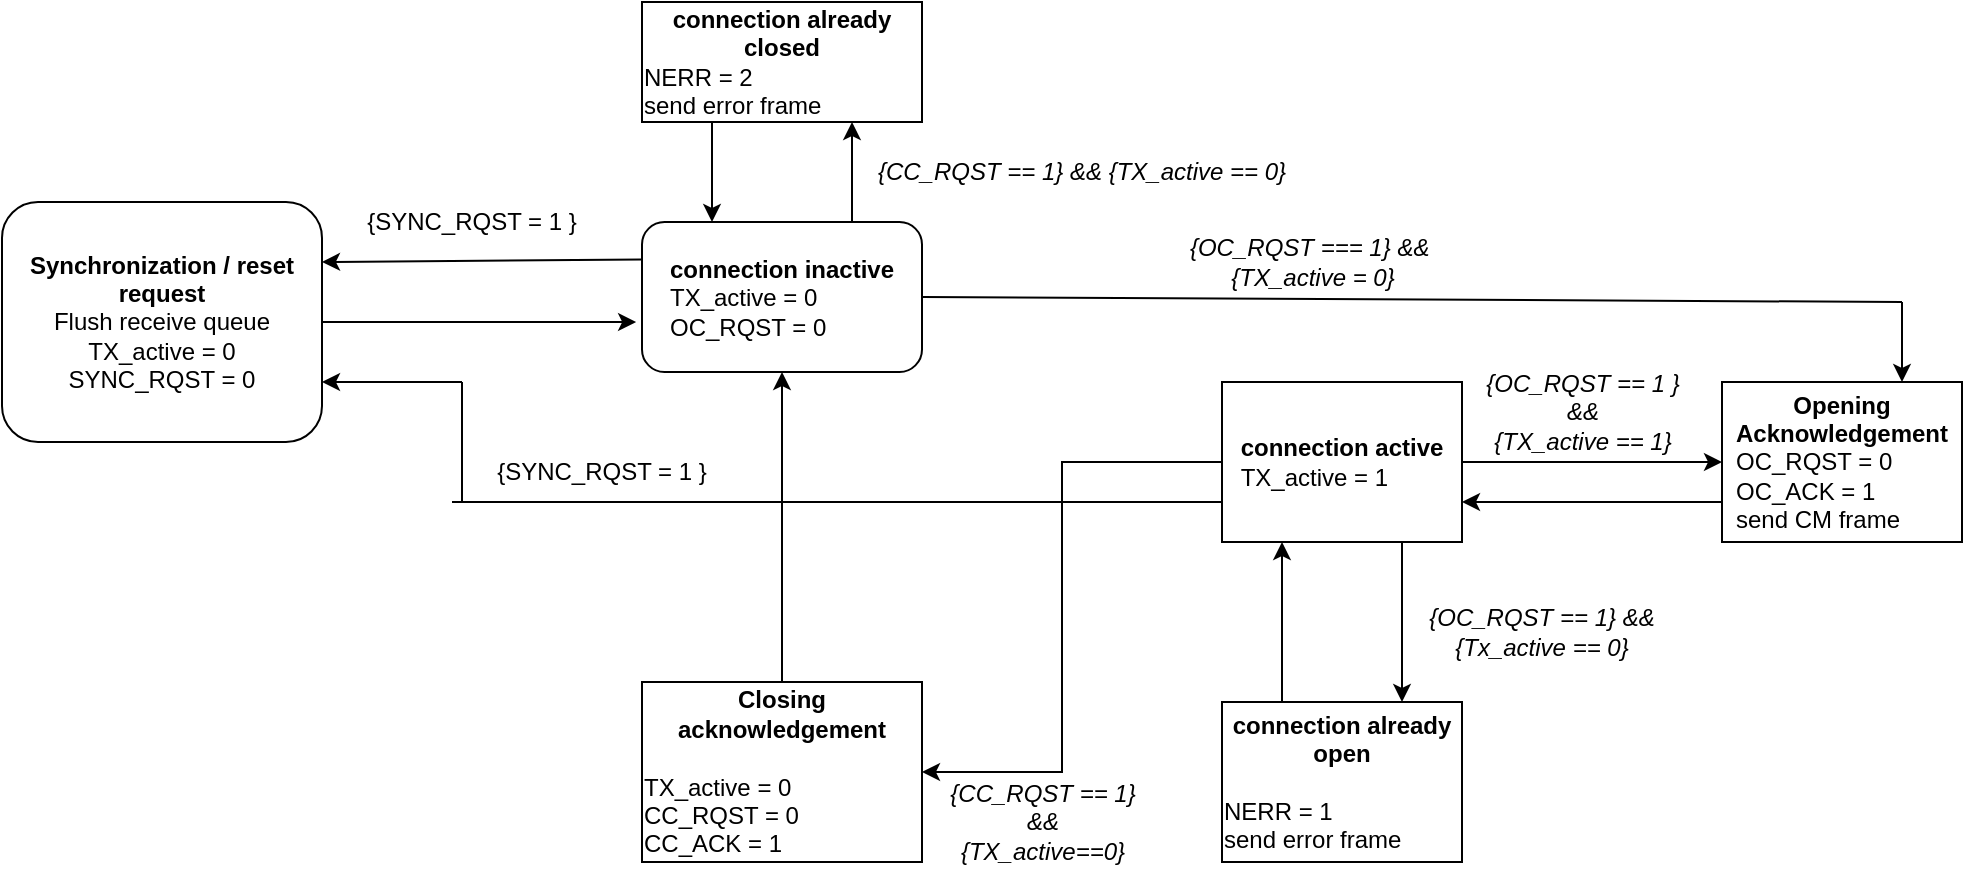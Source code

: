 <mxfile version="24.0.4" type="device" pages="3">
  <diagram name="Connection Management - Device Node" id="AGkvYJ75hnm-VDpsLQri">
    <mxGraphModel dx="1834" dy="814" grid="0" gridSize="5" guides="1" tooltips="1" connect="1" arrows="1" fold="1" page="0" pageScale="1" pageWidth="850" pageHeight="1100" math="0" shadow="0">
      <root>
        <mxCell id="0" />
        <mxCell id="1" parent="0" />
        <mxCell id="B_XON3Rb5YulpnurXmPt-1" value="&lt;b&gt;connection inactive&lt;/b&gt;&lt;div style=&quot;text-align: left;&quot;&gt;TX_active = 0&lt;/div&gt;&lt;div style=&quot;text-align: left;&quot;&gt;OC_RQST = 0&lt;/div&gt;" style="rounded=1;whiteSpace=wrap;html=1;" parent="1" vertex="1">
          <mxGeometry x="30" y="120" width="140" height="75" as="geometry" />
        </mxCell>
        <mxCell id="B_XON3Rb5YulpnurXmPt-8" style="edgeStyle=orthogonalEdgeStyle;rounded=0;orthogonalLoop=1;jettySize=auto;html=1;entryX=0;entryY=0.5;entryDx=0;entryDy=0;" parent="1" source="B_XON3Rb5YulpnurXmPt-2" target="B_XON3Rb5YulpnurXmPt-7" edge="1">
          <mxGeometry relative="1" as="geometry" />
        </mxCell>
        <mxCell id="B_XON3Rb5YulpnurXmPt-19" style="edgeStyle=orthogonalEdgeStyle;rounded=0;orthogonalLoop=1;jettySize=auto;html=1;exitX=0;exitY=1;exitDx=0;exitDy=0;entryX=1;entryY=0.5;entryDx=0;entryDy=0;" parent="1" source="B_XON3Rb5YulpnurXmPt-2" target="B_XON3Rb5YulpnurXmPt-18" edge="1">
          <mxGeometry relative="1" as="geometry">
            <Array as="points">
              <mxPoint x="320" y="240" />
              <mxPoint x="240" y="240" />
              <mxPoint x="240" y="395" />
            </Array>
          </mxGeometry>
        </mxCell>
        <mxCell id="B_XON3Rb5YulpnurXmPt-2" value="&lt;b&gt;connection active&lt;/b&gt;&lt;div style=&quot;text-align: left;&quot;&gt;TX_active = 1&lt;/div&gt;" style="rounded=0;whiteSpace=wrap;html=1;" parent="1" vertex="1">
          <mxGeometry x="320" y="200" width="120" height="80" as="geometry" />
        </mxCell>
        <mxCell id="B_XON3Rb5YulpnurXmPt-5" value="&lt;i&gt;{OC_RQST === 1} &amp;amp;&amp;amp;&amp;nbsp;&lt;/i&gt;&lt;div&gt;&lt;i&gt;{TX_active = 0}&lt;/i&gt;&lt;/div&gt;" style="text;html=1;align=center;verticalAlign=middle;resizable=0;points=[];autosize=1;strokeColor=none;fillColor=none;" parent="1" vertex="1">
          <mxGeometry x="290" y="120" width="150" height="40" as="geometry" />
        </mxCell>
        <mxCell id="B_XON3Rb5YulpnurXmPt-7" value="&lt;b&gt;Opening&lt;/b&gt;&lt;div&gt;&lt;b&gt;Acknowledgement&lt;/b&gt;&lt;div style=&quot;text-align: left;&quot;&gt;OC_RQST = 0&lt;/div&gt;&lt;div style=&quot;text-align: left;&quot;&gt;OC_ACK = 1&lt;/div&gt;&lt;/div&gt;&lt;div style=&quot;text-align: left;&quot;&gt;send CM frame&lt;/div&gt;" style="rounded=0;whiteSpace=wrap;html=1;" parent="1" vertex="1">
          <mxGeometry x="570" y="200" width="120" height="80" as="geometry" />
        </mxCell>
        <mxCell id="B_XON3Rb5YulpnurXmPt-9" value="&lt;i&gt;{OC_RQST == 1 }&lt;/i&gt;&lt;div&gt;&lt;i&gt;&amp;amp;&amp;amp;&lt;/i&gt;&lt;/div&gt;&lt;div&gt;&lt;i&gt;{TX_active == 1}&lt;/i&gt;&lt;/div&gt;" style="text;html=1;align=center;verticalAlign=middle;resizable=0;points=[];autosize=1;strokeColor=none;fillColor=none;" parent="1" vertex="1">
          <mxGeometry x="440" y="185" width="120" height="60" as="geometry" />
        </mxCell>
        <mxCell id="B_XON3Rb5YulpnurXmPt-14" value="&lt;b&gt;connection already open&lt;/b&gt;&lt;div&gt;&lt;b&gt;&lt;br&gt;&lt;/b&gt;&lt;div style=&quot;text-align: left;&quot;&gt;NERR = 1&lt;/div&gt;&lt;/div&gt;&lt;div style=&quot;text-align: left;&quot;&gt;send error frame&lt;/div&gt;" style="rounded=0;whiteSpace=wrap;html=1;" parent="1" vertex="1">
          <mxGeometry x="320" y="360" width="120" height="80" as="geometry" />
        </mxCell>
        <mxCell id="B_XON3Rb5YulpnurXmPt-15" value="" style="endArrow=classic;html=1;rounded=0;exitX=0.75;exitY=1;exitDx=0;exitDy=0;entryX=0.75;entryY=0;entryDx=0;entryDy=0;" parent="1" source="B_XON3Rb5YulpnurXmPt-2" target="B_XON3Rb5YulpnurXmPt-14" edge="1">
          <mxGeometry width="50" height="50" relative="1" as="geometry">
            <mxPoint x="480" y="280" as="sourcePoint" />
            <mxPoint x="530" y="230" as="targetPoint" />
          </mxGeometry>
        </mxCell>
        <mxCell id="B_XON3Rb5YulpnurXmPt-16" value="&lt;i&gt;{OC_RQST == 1} &amp;amp;&amp;amp; {Tx_active == 0}&lt;/i&gt;" style="text;html=1;align=center;verticalAlign=middle;whiteSpace=wrap;rounded=0;" parent="1" vertex="1">
          <mxGeometry x="420" y="310" width="120" height="30" as="geometry" />
        </mxCell>
        <mxCell id="B_XON3Rb5YulpnurXmPt-17" value="" style="endArrow=classic;html=1;rounded=0;exitX=0.25;exitY=0;exitDx=0;exitDy=0;entryX=0.25;entryY=1;entryDx=0;entryDy=0;" parent="1" source="B_XON3Rb5YulpnurXmPt-14" target="B_XON3Rb5YulpnurXmPt-2" edge="1">
          <mxGeometry width="50" height="50" relative="1" as="geometry">
            <mxPoint x="480" y="280" as="sourcePoint" />
            <mxPoint x="530" y="230" as="targetPoint" />
          </mxGeometry>
        </mxCell>
        <mxCell id="B_XON3Rb5YulpnurXmPt-26" style="edgeStyle=orthogonalEdgeStyle;rounded=0;orthogonalLoop=1;jettySize=auto;html=1;entryX=0.5;entryY=1;entryDx=0;entryDy=0;" parent="1" source="B_XON3Rb5YulpnurXmPt-18" target="B_XON3Rb5YulpnurXmPt-1" edge="1">
          <mxGeometry relative="1" as="geometry" />
        </mxCell>
        <mxCell id="B_XON3Rb5YulpnurXmPt-18" value="&lt;b&gt;Closing acknowledgement&lt;/b&gt;&lt;br&gt;&lt;div&gt;&lt;b&gt;&lt;br&gt;&lt;/b&gt;&lt;div style=&quot;text-align: left;&quot;&gt;TX_active = 0&lt;/div&gt;&lt;/div&gt;&lt;div style=&quot;text-align: left;&quot;&gt;CC_RQST = 0&lt;/div&gt;&lt;div style=&quot;text-align: left;&quot;&gt;CC_ACK = 1&lt;/div&gt;" style="rounded=0;whiteSpace=wrap;html=1;" parent="1" vertex="1">
          <mxGeometry x="30" y="350" width="140" height="90" as="geometry" />
        </mxCell>
        <mxCell id="B_XON3Rb5YulpnurXmPt-20" value="&lt;i&gt;{CC_RQST == 1}&lt;/i&gt;&lt;div&gt;&lt;i&gt;&amp;amp;&amp;amp;&lt;/i&gt;&lt;/div&gt;&lt;div&gt;&lt;i&gt;{TX_active==0}&lt;/i&gt;&lt;/div&gt;" style="text;html=1;align=center;verticalAlign=middle;resizable=0;points=[];autosize=1;strokeColor=none;fillColor=none;" parent="1" vertex="1">
          <mxGeometry x="170" y="390" width="120" height="60" as="geometry" />
        </mxCell>
        <mxCell id="B_XON3Rb5YulpnurXmPt-21" value="" style="endArrow=classic;html=1;rounded=0;entryX=0.75;entryY=0;entryDx=0;entryDy=0;" parent="1" target="B_XON3Rb5YulpnurXmPt-7" edge="1">
          <mxGeometry width="50" height="50" relative="1" as="geometry">
            <mxPoint x="660" y="160" as="sourcePoint" />
            <mxPoint x="655" y="80" as="targetPoint" />
          </mxGeometry>
        </mxCell>
        <mxCell id="B_XON3Rb5YulpnurXmPt-25" value="" style="endArrow=none;html=1;rounded=0;exitX=1;exitY=0.5;exitDx=0;exitDy=0;" parent="1" source="B_XON3Rb5YulpnurXmPt-1" edge="1">
          <mxGeometry width="50" height="50" relative="1" as="geometry">
            <mxPoint x="180" y="160" as="sourcePoint" />
            <mxPoint x="660" y="160" as="targetPoint" />
          </mxGeometry>
        </mxCell>
        <mxCell id="B_XON3Rb5YulpnurXmPt-27" value="&lt;b&gt;connection already closed&lt;/b&gt;&lt;div&gt;&lt;div style=&quot;text-align: left;&quot;&gt;NERR = 2&lt;/div&gt;&lt;/div&gt;&lt;div style=&quot;text-align: left;&quot;&gt;send error frame&lt;/div&gt;" style="rounded=0;whiteSpace=wrap;html=1;" parent="1" vertex="1">
          <mxGeometry x="30" y="10" width="140" height="60" as="geometry" />
        </mxCell>
        <mxCell id="B_XON3Rb5YulpnurXmPt-29" value="" style="endArrow=classic;html=1;rounded=0;exitX=0.25;exitY=1;exitDx=0;exitDy=0;entryX=0.25;entryY=0;entryDx=0;entryDy=0;" parent="1" source="B_XON3Rb5YulpnurXmPt-27" target="B_XON3Rb5YulpnurXmPt-1" edge="1">
          <mxGeometry width="50" height="50" relative="1" as="geometry">
            <mxPoint x="480" y="250" as="sourcePoint" />
            <mxPoint x="530" y="200" as="targetPoint" />
          </mxGeometry>
        </mxCell>
        <mxCell id="B_XON3Rb5YulpnurXmPt-30" value="" style="endArrow=classic;html=1;rounded=0;exitX=0.75;exitY=0;exitDx=0;exitDy=0;entryX=0.75;entryY=1;entryDx=0;entryDy=0;" parent="1" source="B_XON3Rb5YulpnurXmPt-1" target="B_XON3Rb5YulpnurXmPt-27" edge="1">
          <mxGeometry width="50" height="50" relative="1" as="geometry">
            <mxPoint x="480" y="250" as="sourcePoint" />
            <mxPoint x="530" y="200" as="targetPoint" />
          </mxGeometry>
        </mxCell>
        <mxCell id="B_XON3Rb5YulpnurXmPt-31" value="&lt;i&gt;{CC_RQST == 1} &amp;amp;&amp;amp; {TX_active == 0}&lt;/i&gt;" style="text;html=1;align=center;verticalAlign=middle;whiteSpace=wrap;rounded=0;" parent="1" vertex="1">
          <mxGeometry x="140" y="80" width="220" height="30" as="geometry" />
        </mxCell>
        <mxCell id="zBtsKaM6S6uSLoGzIHdp-1" value="" style="endArrow=classic;html=1;rounded=0;entryX=1;entryY=0.75;entryDx=0;entryDy=0;exitX=0;exitY=0.75;exitDx=0;exitDy=0;" edge="1" parent="1" source="B_XON3Rb5YulpnurXmPt-7" target="B_XON3Rb5YulpnurXmPt-2">
          <mxGeometry width="50" height="50" relative="1" as="geometry">
            <mxPoint x="600" y="400" as="sourcePoint" />
            <mxPoint x="650" y="350" as="targetPoint" />
          </mxGeometry>
        </mxCell>
        <mxCell id="zBtsKaM6S6uSLoGzIHdp-3" value="&lt;b&gt;Synchronization / reset request&lt;/b&gt;&lt;div&gt;Flush receive queue&lt;/div&gt;&lt;div&gt;TX_active = 0&lt;/div&gt;&lt;div&gt;SYNC_RQST = 0&lt;/div&gt;" style="rounded=1;whiteSpace=wrap;html=1;" vertex="1" parent="1">
          <mxGeometry x="-290" y="110" width="160" height="120" as="geometry" />
        </mxCell>
        <mxCell id="zBtsKaM6S6uSLoGzIHdp-5" value="" style="endArrow=classic;html=1;rounded=0;entryX=1;entryY=0.25;entryDx=0;entryDy=0;exitX=0;exitY=0.25;exitDx=0;exitDy=0;" edge="1" parent="1" source="B_XON3Rb5YulpnurXmPt-1" target="zBtsKaM6S6uSLoGzIHdp-3">
          <mxGeometry width="50" height="50" relative="1" as="geometry">
            <mxPoint x="-140" y="280" as="sourcePoint" />
            <mxPoint x="-90" y="230" as="targetPoint" />
          </mxGeometry>
        </mxCell>
        <mxCell id="zBtsKaM6S6uSLoGzIHdp-7" style="edgeStyle=orthogonalEdgeStyle;rounded=0;orthogonalLoop=1;jettySize=auto;html=1;entryX=-0.021;entryY=0.667;entryDx=0;entryDy=0;entryPerimeter=0;" edge="1" parent="1" source="zBtsKaM6S6uSLoGzIHdp-3" target="B_XON3Rb5YulpnurXmPt-1">
          <mxGeometry relative="1" as="geometry" />
        </mxCell>
        <mxCell id="zBtsKaM6S6uSLoGzIHdp-9" value="{SYNC_RQST = 1 }" style="text;html=1;align=center;verticalAlign=middle;whiteSpace=wrap;rounded=0;" vertex="1" parent="1">
          <mxGeometry x="-110" y="105" width="110" height="30" as="geometry" />
        </mxCell>
        <mxCell id="zBtsKaM6S6uSLoGzIHdp-11" value="" style="endArrow=classic;html=1;rounded=0;entryX=1;entryY=0.75;entryDx=0;entryDy=0;" edge="1" parent="1" target="zBtsKaM6S6uSLoGzIHdp-3">
          <mxGeometry width="50" height="50" relative="1" as="geometry">
            <mxPoint x="-60" y="200" as="sourcePoint" />
            <mxPoint x="350" y="210" as="targetPoint" />
          </mxGeometry>
        </mxCell>
        <mxCell id="zBtsKaM6S6uSLoGzIHdp-12" value="" style="endArrow=none;html=1;rounded=0;" edge="1" parent="1">
          <mxGeometry width="50" height="50" relative="1" as="geometry">
            <mxPoint x="-60" y="260" as="sourcePoint" />
            <mxPoint x="-60" y="200" as="targetPoint" />
          </mxGeometry>
        </mxCell>
        <mxCell id="zBtsKaM6S6uSLoGzIHdp-13" value="" style="endArrow=none;html=1;rounded=0;entryX=0;entryY=0.75;entryDx=0;entryDy=0;" edge="1" parent="1" target="B_XON3Rb5YulpnurXmPt-2">
          <mxGeometry width="50" height="50" relative="1" as="geometry">
            <mxPoint x="-65" y="260" as="sourcePoint" />
            <mxPoint x="350" y="210" as="targetPoint" />
          </mxGeometry>
        </mxCell>
        <mxCell id="zBtsKaM6S6uSLoGzIHdp-14" value="{SYNC_RQST = 1 }" style="text;html=1;align=center;verticalAlign=middle;whiteSpace=wrap;rounded=0;" vertex="1" parent="1">
          <mxGeometry x="-45" y="230" width="110" height="30" as="geometry" />
        </mxCell>
      </root>
    </mxGraphModel>
  </diagram>
  <diagram id="J7-SPv3b41VQFZqVQ04H" name="Remote Request Frame / Packet">
    <mxGraphModel dx="1434" dy="814" grid="0" gridSize="5" guides="1" tooltips="1" connect="1" arrows="1" fold="1" page="0" pageScale="1" pageWidth="850" pageHeight="1100" math="0" shadow="0">
      <root>
        <mxCell id="0" />
        <mxCell id="1" parent="0" />
        <mxCell id="7XpdvtxwSaPRekXe7xgJ-1" value="&lt;b&gt;Remote Request inactive&lt;/b&gt;&lt;div&gt;RMT_RQST = 0&lt;/div&gt;&lt;div&gt;RMT_ACK = 0&lt;/div&gt;" style="rounded=0;whiteSpace=wrap;html=1;" vertex="1" parent="1">
          <mxGeometry y="160" width="180" height="80" as="geometry" />
        </mxCell>
        <mxCell id="mBZMtcWIp9D0is2r1_eo-2" style="edgeStyle=orthogonalEdgeStyle;rounded=0;orthogonalLoop=1;jettySize=auto;html=1;entryX=0.5;entryY=0;entryDx=0;entryDy=0;" edge="1" parent="1" source="7XpdvtxwSaPRekXe7xgJ-2">
          <mxGeometry relative="1" as="geometry">
            <mxPoint x="470" y="340" as="targetPoint" />
          </mxGeometry>
        </mxCell>
        <mxCell id="7XpdvtxwSaPRekXe7xgJ-2" value="&lt;b&gt;Remote Request acknowledgement&lt;/b&gt;&lt;div&gt;RMT_ACK = 1&lt;/div&gt;&lt;div&gt;RMT_RQST = 0&lt;/div&gt;&lt;div&gt;FID_index = 0&lt;/div&gt;" style="rounded=0;whiteSpace=wrap;html=1;" vertex="1" parent="1">
          <mxGeometry x="380" y="160" width="180" height="80" as="geometry" />
        </mxCell>
        <mxCell id="7XpdvtxwSaPRekXe7xgJ-3" value="" style="endArrow=classic;html=1;rounded=0;exitX=1;exitY=0.25;exitDx=0;exitDy=0;entryX=0;entryY=0.25;entryDx=0;entryDy=0;" edge="1" parent="1" source="7XpdvtxwSaPRekXe7xgJ-1" target="7XpdvtxwSaPRekXe7xgJ-2">
          <mxGeometry width="50" height="50" relative="1" as="geometry">
            <mxPoint x="545" y="440" as="sourcePoint" />
            <mxPoint x="595" y="390" as="targetPoint" />
          </mxGeometry>
        </mxCell>
        <mxCell id="7XpdvtxwSaPRekXe7xgJ-4" value="{ RMT_RQST = 1 }" style="text;html=1;align=center;verticalAlign=middle;whiteSpace=wrap;rounded=0;" vertex="1" parent="1">
          <mxGeometry x="205" y="155" width="120" height="30" as="geometry" />
        </mxCell>
        <mxCell id="mBZMtcWIp9D0is2r1_eo-3" value="{ RMT_ACK = 1 }" style="text;html=1;align=center;verticalAlign=middle;whiteSpace=wrap;rounded=0;" vertex="1" parent="1">
          <mxGeometry x="355" y="275" width="120" height="30" as="geometry" />
        </mxCell>
        <mxCell id="mBZMtcWIp9D0is2r1_eo-6" style="edgeStyle=orthogonalEdgeStyle;rounded=0;orthogonalLoop=1;jettySize=auto;html=1;entryX=0.5;entryY=1;entryDx=0;entryDy=0;" edge="1" parent="1" source="mBZMtcWIp9D0is2r1_eo-4" target="7XpdvtxwSaPRekXe7xgJ-1">
          <mxGeometry relative="1" as="geometry" />
        </mxCell>
        <mxCell id="mBZMtcWIp9D0is2r1_eo-8" style="edgeStyle=orthogonalEdgeStyle;rounded=0;orthogonalLoop=1;jettySize=auto;html=1;entryX=0;entryY=0.5;entryDx=0;entryDy=0;" edge="1" parent="1" source="mBZMtcWIp9D0is2r1_eo-4">
          <mxGeometry relative="1" as="geometry">
            <mxPoint x="630" y="405" as="targetPoint" />
          </mxGeometry>
        </mxCell>
        <mxCell id="mBZMtcWIp9D0is2r1_eo-4" value="Is N_FID == 0 ?" style="rhombus;whiteSpace=wrap;html=1;" vertex="1" parent="1">
          <mxGeometry x="402.5" y="340" width="135" height="130" as="geometry" />
        </mxCell>
        <mxCell id="mBZMtcWIp9D0is2r1_eo-7" value="YES" style="text;html=1;align=center;verticalAlign=middle;whiteSpace=wrap;rounded=0;" vertex="1" parent="1">
          <mxGeometry x="215" y="375" width="60" height="30" as="geometry" />
        </mxCell>
        <mxCell id="mBZMtcWIp9D0is2r1_eo-12" value="NO" style="text;html=1;align=center;verticalAlign=middle;whiteSpace=wrap;rounded=0;" vertex="1" parent="1">
          <mxGeometry x="540" y="375" width="60" height="30" as="geometry" />
        </mxCell>
        <mxCell id="mBZMtcWIp9D0is2r1_eo-23" style="edgeStyle=orthogonalEdgeStyle;rounded=0;orthogonalLoop=1;jettySize=auto;html=1;entryX=0;entryY=0.5;entryDx=0;entryDy=0;" edge="1" parent="1" source="mBZMtcWIp9D0is2r1_eo-13" target="mBZMtcWIp9D0is2r1_eo-22">
          <mxGeometry relative="1" as="geometry" />
        </mxCell>
        <mxCell id="mBZMtcWIp9D0is2r1_eo-13" value="Is RMT_FID[FID_&lt;div&gt;index] found in&lt;/div&gt;&lt;div&gt;device node ?&lt;/div&gt;" style="rhombus;whiteSpace=wrap;html=1;" vertex="1" parent="1">
          <mxGeometry x="630" y="340" width="135" height="130" as="geometry" />
        </mxCell>
        <mxCell id="mBZMtcWIp9D0is2r1_eo-21" style="edgeStyle=orthogonalEdgeStyle;rounded=0;orthogonalLoop=1;jettySize=auto;html=1;entryX=1;entryY=0.5;entryDx=0;entryDy=0;" edge="1" parent="1" source="mBZMtcWIp9D0is2r1_eo-15" target="mBZMtcWIp9D0is2r1_eo-19">
          <mxGeometry relative="1" as="geometry" />
        </mxCell>
        <mxCell id="mBZMtcWIp9D0is2r1_eo-15" value="Transmit target frame to host" style="rounded=0;whiteSpace=wrap;html=1;" vertex="1" parent="1">
          <mxGeometry x="645" y="545" width="120" height="60" as="geometry" />
        </mxCell>
        <mxCell id="mBZMtcWIp9D0is2r1_eo-16" style="edgeStyle=orthogonalEdgeStyle;rounded=0;orthogonalLoop=1;jettySize=auto;html=1;entryX=0.433;entryY=-0.017;entryDx=0;entryDy=0;entryPerimeter=0;" edge="1" parent="1" source="mBZMtcWIp9D0is2r1_eo-13" target="mBZMtcWIp9D0is2r1_eo-15">
          <mxGeometry relative="1" as="geometry" />
        </mxCell>
        <mxCell id="mBZMtcWIp9D0is2r1_eo-17" value="YES" style="text;html=1;align=center;verticalAlign=middle;whiteSpace=wrap;rounded=0;" vertex="1" parent="1">
          <mxGeometry x="695" y="495" width="60" height="30" as="geometry" />
        </mxCell>
        <mxCell id="mBZMtcWIp9D0is2r1_eo-20" style="edgeStyle=orthogonalEdgeStyle;rounded=0;orthogonalLoop=1;jettySize=auto;html=1;entryX=0.5;entryY=1;entryDx=0;entryDy=0;" edge="1" parent="1" source="mBZMtcWIp9D0is2r1_eo-19" target="mBZMtcWIp9D0is2r1_eo-4">
          <mxGeometry relative="1" as="geometry" />
        </mxCell>
        <mxCell id="mBZMtcWIp9D0is2r1_eo-19" value="FID_index++" style="rounded=0;whiteSpace=wrap;html=1;" vertex="1" parent="1">
          <mxGeometry x="410" y="545" width="120" height="60" as="geometry" />
        </mxCell>
        <mxCell id="mBZMtcWIp9D0is2r1_eo-22" value="Send error frame&lt;div&gt;with NERR = 3&lt;/div&gt;&lt;div&gt;indicating invalid frame request&lt;/div&gt;" style="rounded=0;whiteSpace=wrap;html=1;" vertex="1" parent="1">
          <mxGeometry x="815" y="375" width="120" height="60" as="geometry" />
        </mxCell>
        <mxCell id="mBZMtcWIp9D0is2r1_eo-25" value="" style="endArrow=classic;html=1;rounded=0;entryX=0.5;entryY=0;entryDx=0;entryDy=0;" edge="1" parent="1" target="7XpdvtxwSaPRekXe7xgJ-1">
          <mxGeometry width="50" height="50" relative="1" as="geometry">
            <mxPoint x="90" y="95" as="sourcePoint" />
            <mxPoint x="115" y="20" as="targetPoint" />
          </mxGeometry>
        </mxCell>
        <mxCell id="mBZMtcWIp9D0is2r1_eo-26" value="" style="endArrow=none;html=1;rounded=0;" edge="1" parent="1">
          <mxGeometry width="50" height="50" relative="1" as="geometry">
            <mxPoint x="90" y="95" as="sourcePoint" />
            <mxPoint x="875" y="95" as="targetPoint" />
          </mxGeometry>
        </mxCell>
        <mxCell id="mBZMtcWIp9D0is2r1_eo-27" value="" style="endArrow=none;html=1;rounded=0;exitX=0.5;exitY=0;exitDx=0;exitDy=0;" edge="1" parent="1" source="mBZMtcWIp9D0is2r1_eo-22">
          <mxGeometry width="50" height="50" relative="1" as="geometry">
            <mxPoint x="545" y="440" as="sourcePoint" />
            <mxPoint x="875" y="95" as="targetPoint" />
          </mxGeometry>
        </mxCell>
      </root>
    </mxGraphModel>
  </diagram>
  <diagram id="FQfalR8AZECNX7JLycq3" name="Error &amp; Status Frame / Packet">
    <mxGraphModel dx="1834" dy="1214" grid="1" gridSize="5" guides="1" tooltips="1" connect="1" arrows="1" fold="1" page="0" pageScale="1" pageWidth="850" pageHeight="1100" math="0" shadow="0">
      <root>
        <mxCell id="0" />
        <mxCell id="1" parent="0" />
        <mxCell id="d9fcmibW0lCipprIRq_W-3" style="edgeStyle=orthogonalEdgeStyle;rounded=0;orthogonalLoop=1;jettySize=auto;html=1;" edge="1" parent="1" source="d9fcmibW0lCipprIRq_W-1" target="d9fcmibW0lCipprIRq_W-2">
          <mxGeometry relative="1" as="geometry" />
        </mxCell>
        <mxCell id="d9fcmibW0lCipprIRq_W-1" value="&lt;b&gt;Error and status inactive&lt;/b&gt;&lt;div&gt;&lt;br&gt;&lt;/div&gt;&lt;div&gt;SREQ = 0&lt;/div&gt;&lt;div&gt;SACK = 0&lt;/div&gt;" style="rounded=0;whiteSpace=wrap;html=1;" vertex="1" parent="1">
          <mxGeometry x="-380" y="-100" width="240" height="120" as="geometry" />
        </mxCell>
        <mxCell id="d9fcmibW0lCipprIRq_W-2" value="&lt;b&gt;Error and status acknowledgement&lt;/b&gt;&lt;div&gt;&lt;br&gt;&lt;/div&gt;&lt;div&gt;SREQ = 0&lt;/div&gt;&lt;div&gt;SACK = 1&lt;/div&gt;&lt;div&gt;Update queue size (QSZ), Network error status (NES), Application error code (AERR)&lt;/div&gt;&lt;div&gt;and Queue status (QSTAT)&lt;/div&gt;" style="rounded=0;whiteSpace=wrap;html=1;" vertex="1" parent="1">
          <mxGeometry x="105" y="-100" width="240" height="120" as="geometry" />
        </mxCell>
        <mxCell id="d9fcmibW0lCipprIRq_W-4" value="{ SACK == 1 }" style="text;html=1;align=center;verticalAlign=middle;whiteSpace=wrap;rounded=0;" vertex="1" parent="1">
          <mxGeometry x="-100" y="-65" width="130" height="30" as="geometry" />
        </mxCell>
        <mxCell id="d9fcmibW0lCipprIRq_W-5" value="" style="endArrow=classic;html=1;rounded=0;entryX=1;entryY=0.75;entryDx=0;entryDy=0;exitX=0;exitY=0.75;exitDx=0;exitDy=0;" edge="1" parent="1" source="d9fcmibW0lCipprIRq_W-2" target="d9fcmibW0lCipprIRq_W-1">
          <mxGeometry width="50" height="50" relative="1" as="geometry">
            <mxPoint x="175" y="225" as="sourcePoint" />
            <mxPoint x="225" y="175" as="targetPoint" />
          </mxGeometry>
        </mxCell>
      </root>
    </mxGraphModel>
  </diagram>
</mxfile>
